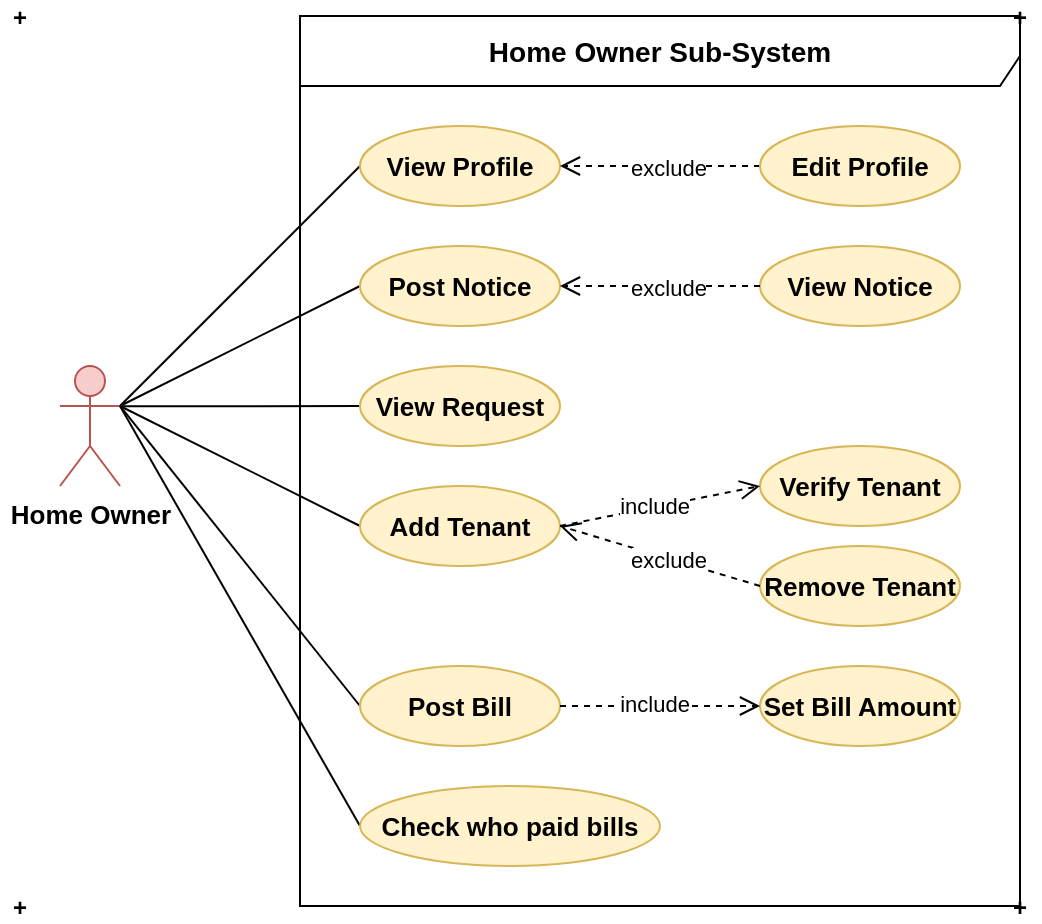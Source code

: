 <mxfile version="14.2.9" type="device"><diagram id="THsO8D9tJcVyRx4NsQ_S" name="Page-1"><mxGraphModel dx="868" dy="460" grid="1" gridSize="10" guides="1" tooltips="1" connect="1" arrows="1" fold="1" page="1" pageScale="1" pageWidth="850" pageHeight="1100" math="0" shadow="0"><root><mxCell id="0"/><mxCell id="1" parent="0"/><mxCell id="zqBp0mQyxG1qWsD2OX2M-16" style="rounded=0;orthogonalLoop=1;jettySize=auto;html=1;exitX=1;exitY=0.333;exitDx=0;exitDy=0;exitPerimeter=0;entryX=0;entryY=0.5;entryDx=0;entryDy=0;endArrow=none;endFill=0;" edge="1" parent="1" source="zqBp0mQyxG1qWsD2OX2M-1" target="zqBp0mQyxG1qWsD2OX2M-4"><mxGeometry relative="1" as="geometry"/></mxCell><mxCell id="zqBp0mQyxG1qWsD2OX2M-1" value="&lt;font style=&quot;font-size: 13px&quot;&gt;&lt;b&gt;Home Owner&lt;/b&gt;&lt;/font&gt;" style="shape=umlActor;verticalLabelPosition=bottom;verticalAlign=top;html=1;outlineConnect=0;fillColor=#f8cecc;strokeColor=#b85450;" vertex="1" parent="1"><mxGeometry x="130" y="220" width="30" height="60" as="geometry"/></mxCell><mxCell id="zqBp0mQyxG1qWsD2OX2M-2" value="&lt;font size=&quot;1&quot;&gt;&lt;b style=&quot;font-size: 14px&quot;&gt;Home Owner Sub-System&lt;/b&gt;&lt;/font&gt;" style="shape=umlFrame;whiteSpace=wrap;html=1;width=360;height=35;" vertex="1" parent="1"><mxGeometry x="250" y="45" width="360" height="445" as="geometry"/></mxCell><mxCell id="zqBp0mQyxG1qWsD2OX2M-3" value="&lt;font style=&quot;font-size: 13px&quot;&gt;&lt;b&gt;View Notice&lt;/b&gt;&lt;/font&gt;" style="ellipse;whiteSpace=wrap;html=1;fillColor=#fff2cc;strokeColor=#d6b656;" vertex="1" parent="1"><mxGeometry x="480" y="160" width="100" height="40" as="geometry"/></mxCell><mxCell id="zqBp0mQyxG1qWsD2OX2M-4" value="&lt;font style=&quot;font-size: 13px&quot;&gt;&lt;b&gt;View Profile&lt;/b&gt;&lt;/font&gt;" style="ellipse;whiteSpace=wrap;html=1;fillColor=#fff2cc;strokeColor=#d6b656;" vertex="1" parent="1"><mxGeometry x="280" y="100" width="100" height="40" as="geometry"/></mxCell><mxCell id="zqBp0mQyxG1qWsD2OX2M-5" value="&lt;font style=&quot;font-size: 13px&quot;&gt;&lt;b&gt;Verify Tenant&lt;/b&gt;&lt;/font&gt;" style="ellipse;whiteSpace=wrap;html=1;fillColor=#fff2cc;strokeColor=#d6b656;" vertex="1" parent="1"><mxGeometry x="480" y="260" width="100" height="40" as="geometry"/></mxCell><mxCell id="zqBp0mQyxG1qWsD2OX2M-6" value="&lt;font style=&quot;font-size: 13px&quot;&gt;&lt;b&gt;Remove Tenant&lt;/b&gt;&lt;/font&gt;" style="ellipse;whiteSpace=wrap;html=1;fillColor=#fff2cc;strokeColor=#d6b656;" vertex="1" parent="1"><mxGeometry x="480" y="310" width="100" height="40" as="geometry"/></mxCell><mxCell id="zqBp0mQyxG1qWsD2OX2M-21" style="edgeStyle=none;rounded=0;orthogonalLoop=1;jettySize=auto;html=1;exitX=0;exitY=0.5;exitDx=0;exitDy=0;endArrow=none;endFill=0;" edge="1" parent="1" source="zqBp0mQyxG1qWsD2OX2M-8"><mxGeometry relative="1" as="geometry"><mxPoint x="160" y="240" as="targetPoint"/></mxGeometry></mxCell><mxCell id="zqBp0mQyxG1qWsD2OX2M-8" value="&lt;span style=&quot;font-size: 13px&quot;&gt;&lt;b&gt;Check who paid bills&lt;/b&gt;&lt;/span&gt;" style="ellipse;whiteSpace=wrap;html=1;fillColor=#fff2cc;strokeColor=#d6b656;" vertex="1" parent="1"><mxGeometry x="280" y="430" width="150" height="40" as="geometry"/></mxCell><mxCell id="zqBp0mQyxG1qWsD2OX2M-9" value="&lt;font style=&quot;font-size: 13px&quot;&gt;&lt;b&gt;Set Bill Amount&lt;/b&gt;&lt;/font&gt;" style="ellipse;whiteSpace=wrap;html=1;fillColor=#fff2cc;strokeColor=#d6b656;" vertex="1" parent="1"><mxGeometry x="480" y="370" width="100" height="40" as="geometry"/></mxCell><mxCell id="zqBp0mQyxG1qWsD2OX2M-18" style="edgeStyle=none;rounded=0;orthogonalLoop=1;jettySize=auto;html=1;exitX=0;exitY=0.5;exitDx=0;exitDy=0;endArrow=none;endFill=0;" edge="1" parent="1" source="zqBp0mQyxG1qWsD2OX2M-10"><mxGeometry relative="1" as="geometry"><mxPoint x="160" y="240.176" as="targetPoint"/></mxGeometry></mxCell><mxCell id="zqBp0mQyxG1qWsD2OX2M-10" value="&lt;font style=&quot;font-size: 13px&quot;&gt;&lt;b&gt;View Request&lt;/b&gt;&lt;/font&gt;" style="ellipse;whiteSpace=wrap;html=1;fillColor=#fff2cc;strokeColor=#d6b656;" vertex="1" parent="1"><mxGeometry x="280" y="220" width="100" height="40" as="geometry"/></mxCell><mxCell id="zqBp0mQyxG1qWsD2OX2M-22" style="edgeStyle=none;rounded=0;orthogonalLoop=1;jettySize=auto;html=1;exitX=0;exitY=0.5;exitDx=0;exitDy=0;entryX=1;entryY=0.5;entryDx=0;entryDy=0;endArrow=open;endFill=0;endSize=8;dashed=1;metaEdit=1;" edge="1" parent="1" source="zqBp0mQyxG1qWsD2OX2M-11" target="zqBp0mQyxG1qWsD2OX2M-4"><mxGeometry relative="1" as="geometry"/></mxCell><mxCell id="zqBp0mQyxG1qWsD2OX2M-24" value="exclude" style="edgeLabel;html=1;align=center;verticalAlign=middle;resizable=0;points=[];" vertex="1" connectable="0" parent="zqBp0mQyxG1qWsD2OX2M-22"><mxGeometry x="-0.073" y="1" relative="1" as="geometry"><mxPoint as="offset"/></mxGeometry></mxCell><mxCell id="zqBp0mQyxG1qWsD2OX2M-11" value="&lt;font style=&quot;font-size: 13px&quot;&gt;&lt;b&gt;Edit Profile&lt;/b&gt;&lt;/font&gt;" style="ellipse;whiteSpace=wrap;html=1;fillColor=#fff2cc;strokeColor=#d6b656;" vertex="1" parent="1"><mxGeometry x="480" y="100" width="100" height="40" as="geometry"/></mxCell><mxCell id="zqBp0mQyxG1qWsD2OX2M-20" style="edgeStyle=none;rounded=0;orthogonalLoop=1;jettySize=auto;html=1;exitX=0;exitY=0.5;exitDx=0;exitDy=0;entryX=1;entryY=0.333;entryDx=0;entryDy=0;entryPerimeter=0;endArrow=none;endFill=0;" edge="1" parent="1" source="zqBp0mQyxG1qWsD2OX2M-12" target="zqBp0mQyxG1qWsD2OX2M-1"><mxGeometry relative="1" as="geometry"/></mxCell><mxCell id="zqBp0mQyxG1qWsD2OX2M-12" value="&lt;font style=&quot;font-size: 13px&quot;&gt;&lt;b&gt;Post Bill&lt;/b&gt;&lt;/font&gt;" style="ellipse;whiteSpace=wrap;html=1;fillColor=#fff2cc;strokeColor=#d6b656;" vertex="1" parent="1"><mxGeometry x="280" y="370" width="100" height="40" as="geometry"/></mxCell><mxCell id="zqBp0mQyxG1qWsD2OX2M-17" style="edgeStyle=none;rounded=0;orthogonalLoop=1;jettySize=auto;html=1;exitX=0;exitY=0.5;exitDx=0;exitDy=0;endArrow=none;endFill=0;" edge="1" parent="1" source="zqBp0mQyxG1qWsD2OX2M-13"><mxGeometry relative="1" as="geometry"><mxPoint x="160" y="240" as="targetPoint"/></mxGeometry></mxCell><mxCell id="zqBp0mQyxG1qWsD2OX2M-13" value="&lt;font style=&quot;font-size: 13px&quot;&gt;&lt;b&gt;Post Notice&lt;/b&gt;&lt;/font&gt;" style="ellipse;whiteSpace=wrap;html=1;fillColor=#fff2cc;strokeColor=#d6b656;" vertex="1" parent="1"><mxGeometry x="280" y="160" width="100" height="40" as="geometry"/></mxCell><mxCell id="zqBp0mQyxG1qWsD2OX2M-19" style="edgeStyle=none;rounded=0;orthogonalLoop=1;jettySize=auto;html=1;exitX=0;exitY=0.5;exitDx=0;exitDy=0;endArrow=none;endFill=0;" edge="1" parent="1" source="zqBp0mQyxG1qWsD2OX2M-15"><mxGeometry relative="1" as="geometry"><mxPoint x="160" y="240" as="targetPoint"/></mxGeometry></mxCell><mxCell id="zqBp0mQyxG1qWsD2OX2M-15" value="&lt;font style=&quot;font-size: 13px&quot;&gt;&lt;b&gt;Add Tenant&lt;/b&gt;&lt;/font&gt;" style="ellipse;whiteSpace=wrap;html=1;fillColor=#fff2cc;strokeColor=#d6b656;" vertex="1" parent="1"><mxGeometry x="280" y="280" width="100" height="40" as="geometry"/></mxCell><mxCell id="zqBp0mQyxG1qWsD2OX2M-25" style="edgeStyle=none;rounded=0;orthogonalLoop=1;jettySize=auto;html=1;exitX=0;exitY=0.5;exitDx=0;exitDy=0;entryX=1;entryY=0.5;entryDx=0;entryDy=0;endArrow=open;endFill=0;endSize=8;dashed=1;metaEdit=1;" edge="1" parent="1" source="zqBp0mQyxG1qWsD2OX2M-3" target="zqBp0mQyxG1qWsD2OX2M-13"><mxGeometry relative="1" as="geometry"><mxPoint x="490" y="130" as="sourcePoint"/><mxPoint x="390" y="130" as="targetPoint"/></mxGeometry></mxCell><mxCell id="zqBp0mQyxG1qWsD2OX2M-26" value="exclude" style="edgeLabel;html=1;align=center;verticalAlign=middle;resizable=0;points=[];" vertex="1" connectable="0" parent="zqBp0mQyxG1qWsD2OX2M-25"><mxGeometry x="-0.073" y="1" relative="1" as="geometry"><mxPoint as="offset"/></mxGeometry></mxCell><mxCell id="zqBp0mQyxG1qWsD2OX2M-27" style="edgeStyle=none;rounded=0;orthogonalLoop=1;jettySize=auto;html=1;exitX=0;exitY=0.5;exitDx=0;exitDy=0;entryX=1;entryY=0.5;entryDx=0;entryDy=0;endArrow=open;endFill=0;endSize=8;dashed=1;metaEdit=1;" edge="1" parent="1" source="zqBp0mQyxG1qWsD2OX2M-6" target="zqBp0mQyxG1qWsD2OX2M-15"><mxGeometry relative="1" as="geometry"><mxPoint x="490.0" y="190" as="sourcePoint"/><mxPoint x="390" y="190" as="targetPoint"/></mxGeometry></mxCell><mxCell id="zqBp0mQyxG1qWsD2OX2M-28" value="exclude" style="edgeLabel;html=1;align=center;verticalAlign=middle;resizable=0;points=[];" vertex="1" connectable="0" parent="zqBp0mQyxG1qWsD2OX2M-27"><mxGeometry x="-0.073" y="1" relative="1" as="geometry"><mxPoint as="offset"/></mxGeometry></mxCell><mxCell id="zqBp0mQyxG1qWsD2OX2M-29" style="edgeStyle=none;rounded=0;orthogonalLoop=1;jettySize=auto;html=1;entryX=0;entryY=0.5;entryDx=0;entryDy=0;endArrow=open;endFill=0;endSize=8;dashed=1;metaEdit=1;" edge="1" parent="1" target="zqBp0mQyxG1qWsD2OX2M-5"><mxGeometry relative="1" as="geometry"><mxPoint x="380" y="300" as="sourcePoint"/><mxPoint x="390" y="310" as="targetPoint"/></mxGeometry></mxCell><mxCell id="zqBp0mQyxG1qWsD2OX2M-30" value="include" style="edgeLabel;html=1;align=center;verticalAlign=middle;resizable=0;points=[];" vertex="1" connectable="0" parent="zqBp0mQyxG1qWsD2OX2M-29"><mxGeometry x="-0.073" y="1" relative="1" as="geometry"><mxPoint as="offset"/></mxGeometry></mxCell><mxCell id="zqBp0mQyxG1qWsD2OX2M-31" style="edgeStyle=none;rounded=0;orthogonalLoop=1;jettySize=auto;html=1;entryX=0;entryY=0.5;entryDx=0;entryDy=0;endArrow=open;endFill=0;endSize=8;dashed=1;metaEdit=1;exitX=1;exitY=0.5;exitDx=0;exitDy=0;" edge="1" parent="1" source="zqBp0mQyxG1qWsD2OX2M-12" target="zqBp0mQyxG1qWsD2OX2M-9"><mxGeometry relative="1" as="geometry"><mxPoint x="390" y="310" as="sourcePoint"/><mxPoint x="490.0" y="290" as="targetPoint"/></mxGeometry></mxCell><mxCell id="zqBp0mQyxG1qWsD2OX2M-32" value="include" style="edgeLabel;html=1;align=center;verticalAlign=middle;resizable=0;points=[];" vertex="1" connectable="0" parent="zqBp0mQyxG1qWsD2OX2M-31"><mxGeometry x="-0.073" y="1" relative="1" as="geometry"><mxPoint as="offset"/></mxGeometry></mxCell><mxCell id="zqBp0mQyxG1qWsD2OX2M-33" value="+" style="text;align=center;fontStyle=1;verticalAlign=middle;spacingLeft=3;spacingRight=3;strokeColor=none;rotatable=0;points=[[0,0.5],[1,0.5]];portConstraint=eastwest;" vertex="1" parent="1"><mxGeometry x="600" y="37" width="20" height="16" as="geometry"/></mxCell><mxCell id="zqBp0mQyxG1qWsD2OX2M-34" value="+" style="text;align=center;fontStyle=1;verticalAlign=middle;spacingLeft=3;spacingRight=3;strokeColor=none;rotatable=0;points=[[0,0.5],[1,0.5]];portConstraint=eastwest;" vertex="1" parent="1"><mxGeometry x="600" y="482" width="20" height="16" as="geometry"/></mxCell><mxCell id="zqBp0mQyxG1qWsD2OX2M-35" value="+" style="text;align=center;fontStyle=1;verticalAlign=middle;spacingLeft=3;spacingRight=3;strokeColor=none;rotatable=0;points=[[0,0.5],[1,0.5]];portConstraint=eastwest;" vertex="1" parent="1"><mxGeometry x="100" y="482" width="20" height="16" as="geometry"/></mxCell><mxCell id="zqBp0mQyxG1qWsD2OX2M-36" value="+" style="text;align=center;fontStyle=1;verticalAlign=middle;spacingLeft=3;spacingRight=3;strokeColor=none;rotatable=0;points=[[0,0.5],[1,0.5]];portConstraint=eastwest;" vertex="1" parent="1"><mxGeometry x="100" y="37" width="20" height="16" as="geometry"/></mxCell></root></mxGraphModel></diagram></mxfile>